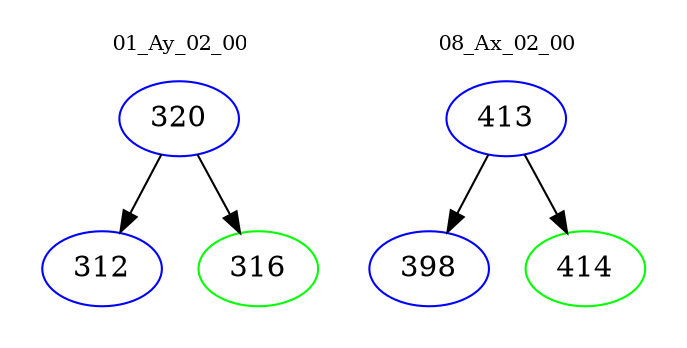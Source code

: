 digraph{
subgraph cluster_0 {
color = white
label = "01_Ay_02_00";
fontsize=10;
T0_320 [label="320", color="blue"]
T0_320 -> T0_312 [color="black"]
T0_312 [label="312", color="blue"]
T0_320 -> T0_316 [color="black"]
T0_316 [label="316", color="green"]
}
subgraph cluster_1 {
color = white
label = "08_Ax_02_00";
fontsize=10;
T1_413 [label="413", color="blue"]
T1_413 -> T1_398 [color="black"]
T1_398 [label="398", color="blue"]
T1_413 -> T1_414 [color="black"]
T1_414 [label="414", color="green"]
}
}
